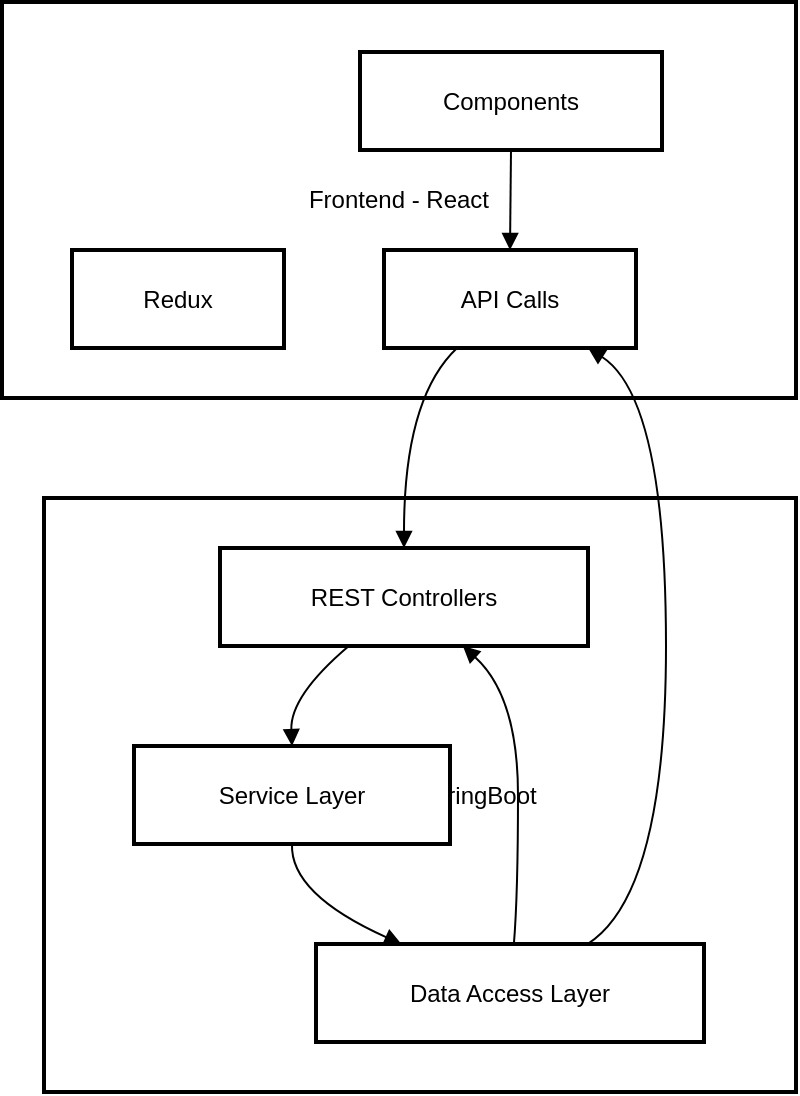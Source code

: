 <mxfile version="24.8.1">
  <diagram name="Page-1" id="1ThJD4dNrCfU1xDFGCmD">
    <mxGraphModel>
      <root>
        <mxCell id="0" />
        <mxCell id="1" parent="0" />
        <mxCell id="2" value="Backend - SpringBoot" style="whiteSpace=wrap;strokeWidth=2;" vertex="1" parent="1">
          <mxGeometry x="29" y="256" width="376" height="297" as="geometry" />
        </mxCell>
        <mxCell id="3" value="Frontend - React" style="whiteSpace=wrap;strokeWidth=2;" vertex="1" parent="1">
          <mxGeometry x="8" y="8" width="397" height="198" as="geometry" />
        </mxCell>
        <UserObject label="Components" link="#frontend" id="4">
          <mxCell style="whiteSpace=wrap;strokeWidth=2;" vertex="1" parent="1">
            <mxGeometry x="187" y="33" width="151" height="49" as="geometry" />
          </mxCell>
        </UserObject>
        <mxCell id="5" value="Redux" style="whiteSpace=wrap;strokeWidth=2;" vertex="1" parent="1">
          <mxGeometry x="43" y="132" width="106" height="49" as="geometry" />
        </mxCell>
        <mxCell id="6" value="API Calls" style="whiteSpace=wrap;strokeWidth=2;" vertex="1" parent="1">
          <mxGeometry x="199" y="132" width="126" height="49" as="geometry" />
        </mxCell>
        <UserObject label="REST Controllers" link="#backend" id="7">
          <mxCell style="whiteSpace=wrap;strokeWidth=2;" vertex="1" parent="1">
            <mxGeometry x="117" y="281" width="184" height="49" as="geometry" />
          </mxCell>
        </UserObject>
        <mxCell id="8" value="Service Layer" style="whiteSpace=wrap;strokeWidth=2;" vertex="1" parent="1">
          <mxGeometry x="74" y="380" width="158" height="49" as="geometry" />
        </mxCell>
        <mxCell id="9" value="Data Access Layer" style="whiteSpace=wrap;strokeWidth=2;" vertex="1" parent="1">
          <mxGeometry x="165" y="479" width="194" height="49" as="geometry" />
        </mxCell>
        <mxCell id="10" value="" style="curved=1;startArrow=none;endArrow=block;exitX=0.5;exitY=1;entryX=0.5;entryY=0;" edge="1" parent="1" source="4" target="6">
          <mxGeometry relative="1" as="geometry">
            <Array as="points" />
          </mxGeometry>
        </mxCell>
        <mxCell id="11" value="" style="curved=1;startArrow=none;endArrow=block;exitX=0.29;exitY=1;entryX=0.5;entryY=0;" edge="1" parent="1" source="6" target="7">
          <mxGeometry relative="1" as="geometry">
            <Array as="points">
              <mxPoint x="209" y="206" />
            </Array>
          </mxGeometry>
        </mxCell>
        <mxCell id="12" value="" style="curved=1;startArrow=none;endArrow=block;exitX=0.35;exitY=1;entryX=0.5;entryY=0;" edge="1" parent="1" source="7" target="8">
          <mxGeometry relative="1" as="geometry">
            <Array as="points">
              <mxPoint x="152" y="355" />
            </Array>
          </mxGeometry>
        </mxCell>
        <mxCell id="13" value="" style="curved=1;startArrow=none;endArrow=block;exitX=0.5;exitY=1;entryX=0.22;entryY=0;" edge="1" parent="1" source="8" target="9">
          <mxGeometry relative="1" as="geometry">
            <Array as="points">
              <mxPoint x="152" y="454" />
            </Array>
          </mxGeometry>
        </mxCell>
        <mxCell id="14" value="" style="curved=1;startArrow=none;endArrow=block;exitX=0.7;exitY=0;entryX=0.81;entryY=1;" edge="1" parent="1" source="9" target="6">
          <mxGeometry relative="1" as="geometry">
            <Array as="points">
              <mxPoint x="340" y="454" />
              <mxPoint x="340" y="206" />
            </Array>
          </mxGeometry>
        </mxCell>
        <mxCell id="15" value="" style="curved=1;startArrow=none;endArrow=block;exitX=0.51;exitY=0;entryX=0.66;entryY=1;" edge="1" parent="1" source="9" target="7">
          <mxGeometry relative="1" as="geometry">
            <Array as="points">
              <mxPoint x="266" y="454" />
              <mxPoint x="266" y="355" />
            </Array>
          </mxGeometry>
        </mxCell>
      </root>
    </mxGraphModel>
  </diagram>
</mxfile>
